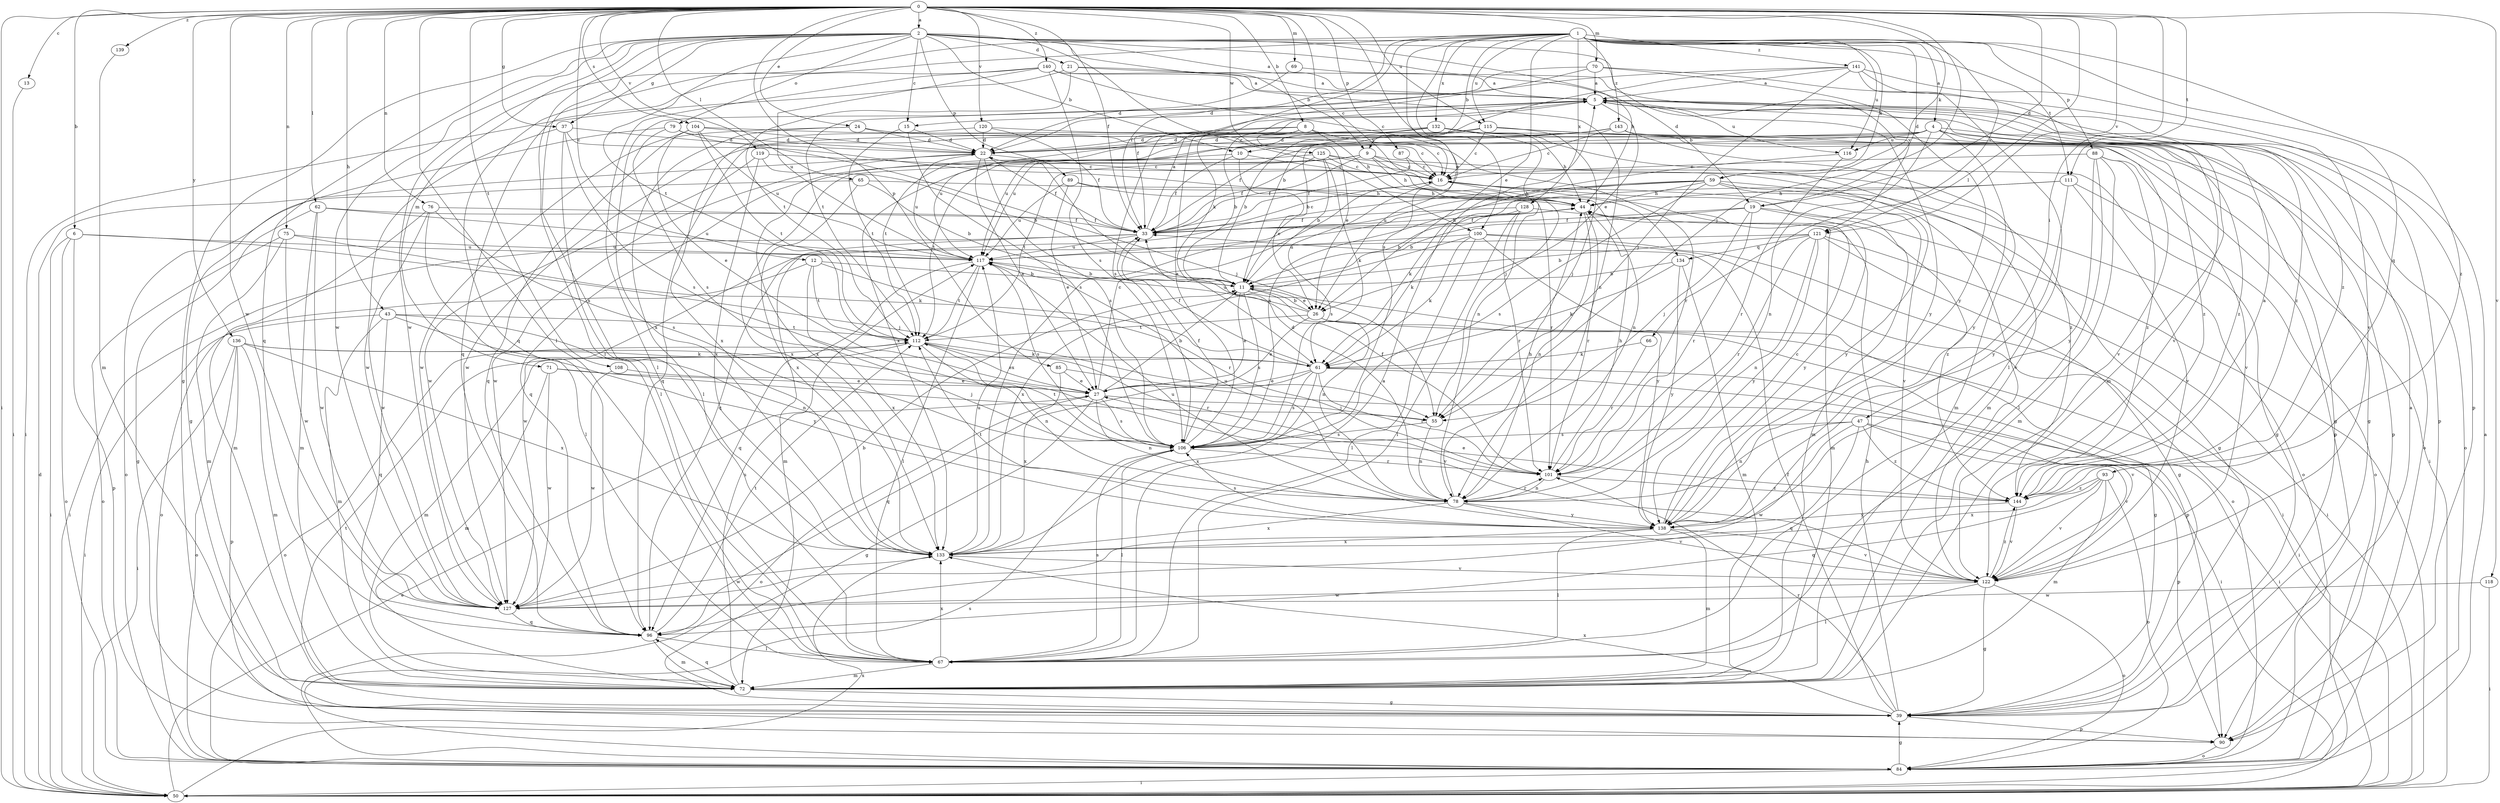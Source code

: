 strict digraph  {
0;
1;
2;
4;
5;
6;
8;
9;
10;
11;
12;
13;
15;
16;
19;
21;
22;
24;
26;
27;
33;
37;
39;
43;
44;
47;
50;
55;
59;
61;
62;
65;
66;
67;
69;
70;
71;
72;
75;
76;
78;
79;
84;
85;
87;
88;
89;
90;
93;
96;
100;
101;
104;
106;
108;
111;
112;
115;
116;
117;
118;
119;
120;
121;
122;
125;
127;
128;
132;
133;
134;
136;
138;
139;
140;
141;
143;
144;
0 -> 2  [label=a];
0 -> 6  [label=b];
0 -> 8  [label=b];
0 -> 12  [label=c];
0 -> 13  [label=c];
0 -> 19  [label=d];
0 -> 24  [label=e];
0 -> 26  [label=e];
0 -> 33  [label=f];
0 -> 37  [label=g];
0 -> 43  [label=h];
0 -> 47  [label=i];
0 -> 50  [label=i];
0 -> 55  [label=j];
0 -> 59  [label=k];
0 -> 62  [label=l];
0 -> 65  [label=l];
0 -> 66  [label=l];
0 -> 67  [label=l];
0 -> 69  [label=m];
0 -> 70  [label=m];
0 -> 75  [label=n];
0 -> 76  [label=n];
0 -> 85  [label=p];
0 -> 87  [label=p];
0 -> 104  [label=s];
0 -> 108  [label=t];
0 -> 111  [label=t];
0 -> 115  [label=u];
0 -> 118  [label=v];
0 -> 119  [label=v];
0 -> 120  [label=v];
0 -> 121  [label=v];
0 -> 125  [label=w];
0 -> 127  [label=w];
0 -> 134  [label=y];
0 -> 136  [label=y];
0 -> 139  [label=z];
0 -> 140  [label=z];
1 -> 4  [label=a];
1 -> 9  [label=b];
1 -> 19  [label=d];
1 -> 26  [label=e];
1 -> 33  [label=f];
1 -> 59  [label=k];
1 -> 61  [label=k];
1 -> 88  [label=p];
1 -> 93  [label=q];
1 -> 96  [label=q];
1 -> 100  [label=r];
1 -> 106  [label=s];
1 -> 115  [label=u];
1 -> 116  [label=u];
1 -> 121  [label=v];
1 -> 127  [label=w];
1 -> 128  [label=x];
1 -> 132  [label=x];
1 -> 141  [label=z];
1 -> 143  [label=z];
1 -> 144  [label=z];
2 -> 5  [label=a];
2 -> 9  [label=b];
2 -> 10  [label=b];
2 -> 15  [label=c];
2 -> 19  [label=d];
2 -> 21  [label=d];
2 -> 37  [label=g];
2 -> 39  [label=g];
2 -> 44  [label=h];
2 -> 67  [label=l];
2 -> 71  [label=m];
2 -> 79  [label=o];
2 -> 89  [label=p];
2 -> 96  [label=q];
2 -> 100  [label=r];
2 -> 111  [label=t];
2 -> 112  [label=t];
2 -> 121  [label=v];
2 -> 127  [label=w];
2 -> 133  [label=x];
4 -> 10  [label=b];
4 -> 33  [label=f];
4 -> 39  [label=g];
4 -> 78  [label=n];
4 -> 84  [label=o];
4 -> 116  [label=u];
4 -> 133  [label=x];
4 -> 138  [label=y];
4 -> 144  [label=z];
5 -> 15  [label=c];
5 -> 26  [label=e];
5 -> 90  [label=p];
5 -> 106  [label=s];
5 -> 116  [label=u];
5 -> 122  [label=v];
5 -> 133  [label=x];
5 -> 138  [label=y];
5 -> 144  [label=z];
6 -> 50  [label=i];
6 -> 55  [label=j];
6 -> 84  [label=o];
6 -> 90  [label=p];
6 -> 117  [label=u];
8 -> 11  [label=b];
8 -> 16  [label=c];
8 -> 22  [label=d];
8 -> 26  [label=e];
8 -> 44  [label=h];
8 -> 117  [label=u];
9 -> 16  [label=c];
9 -> 33  [label=f];
9 -> 44  [label=h];
9 -> 78  [label=n];
9 -> 96  [label=q];
9 -> 112  [label=t];
9 -> 122  [label=v];
9 -> 133  [label=x];
10 -> 16  [label=c];
10 -> 26  [label=e];
10 -> 33  [label=f];
10 -> 133  [label=x];
11 -> 26  [label=e];
11 -> 27  [label=e];
11 -> 44  [label=h];
11 -> 78  [label=n];
11 -> 90  [label=p];
11 -> 106  [label=s];
12 -> 11  [label=b];
12 -> 84  [label=o];
12 -> 101  [label=r];
12 -> 112  [label=t];
12 -> 133  [label=x];
13 -> 50  [label=i];
15 -> 22  [label=d];
15 -> 106  [label=s];
15 -> 112  [label=t];
16 -> 44  [label=h];
16 -> 72  [label=m];
16 -> 106  [label=s];
16 -> 122  [label=v];
19 -> 11  [label=b];
19 -> 33  [label=f];
19 -> 50  [label=i];
19 -> 55  [label=j];
19 -> 101  [label=r];
19 -> 138  [label=y];
21 -> 5  [label=a];
21 -> 50  [label=i];
21 -> 112  [label=t];
21 -> 144  [label=z];
22 -> 16  [label=c];
22 -> 27  [label=e];
22 -> 33  [label=f];
22 -> 106  [label=s];
22 -> 117  [label=u];
22 -> 127  [label=w];
24 -> 22  [label=d];
24 -> 67  [label=l];
24 -> 90  [label=p];
24 -> 96  [label=q];
24 -> 101  [label=r];
26 -> 11  [label=b];
26 -> 27  [label=e];
26 -> 39  [label=g];
26 -> 50  [label=i];
26 -> 112  [label=t];
26 -> 117  [label=u];
27 -> 11  [label=b];
27 -> 16  [label=c];
27 -> 39  [label=g];
27 -> 55  [label=j];
27 -> 78  [label=n];
27 -> 84  [label=o];
27 -> 106  [label=s];
33 -> 5  [label=a];
33 -> 16  [label=c];
33 -> 44  [label=h];
33 -> 50  [label=i];
33 -> 72  [label=m];
33 -> 117  [label=u];
37 -> 22  [label=d];
37 -> 67  [label=l];
37 -> 78  [label=n];
37 -> 106  [label=s];
37 -> 127  [label=w];
39 -> 5  [label=a];
39 -> 33  [label=f];
39 -> 44  [label=h];
39 -> 90  [label=p];
39 -> 101  [label=r];
39 -> 112  [label=t];
39 -> 133  [label=x];
43 -> 50  [label=i];
43 -> 72  [label=m];
43 -> 78  [label=n];
43 -> 96  [label=q];
43 -> 112  [label=t];
43 -> 138  [label=y];
44 -> 33  [label=f];
44 -> 78  [label=n];
44 -> 101  [label=r];
44 -> 144  [label=z];
47 -> 78  [label=n];
47 -> 90  [label=p];
47 -> 96  [label=q];
47 -> 106  [label=s];
47 -> 122  [label=v];
47 -> 127  [label=w];
47 -> 144  [label=z];
50 -> 22  [label=d];
50 -> 27  [label=e];
50 -> 133  [label=x];
55 -> 78  [label=n];
55 -> 106  [label=s];
59 -> 39  [label=g];
59 -> 44  [label=h];
59 -> 61  [label=k];
59 -> 84  [label=o];
59 -> 96  [label=q];
59 -> 106  [label=s];
59 -> 117  [label=u];
59 -> 138  [label=y];
61 -> 27  [label=e];
61 -> 33  [label=f];
61 -> 50  [label=i];
61 -> 96  [label=q];
61 -> 101  [label=r];
61 -> 106  [label=s];
61 -> 122  [label=v];
61 -> 133  [label=x];
62 -> 33  [label=f];
62 -> 39  [label=g];
62 -> 72  [label=m];
62 -> 117  [label=u];
62 -> 127  [label=w];
65 -> 11  [label=b];
65 -> 44  [label=h];
65 -> 84  [label=o];
65 -> 133  [label=x];
66 -> 61  [label=k];
66 -> 101  [label=r];
67 -> 5  [label=a];
67 -> 72  [label=m];
67 -> 106  [label=s];
67 -> 133  [label=x];
69 -> 5  [label=a];
69 -> 22  [label=d];
70 -> 5  [label=a];
70 -> 22  [label=d];
70 -> 33  [label=f];
70 -> 90  [label=p];
70 -> 138  [label=y];
71 -> 27  [label=e];
71 -> 55  [label=j];
71 -> 72  [label=m];
71 -> 127  [label=w];
72 -> 39  [label=g];
72 -> 96  [label=q];
72 -> 117  [label=u];
75 -> 61  [label=k];
75 -> 72  [label=m];
75 -> 84  [label=o];
75 -> 117  [label=u];
75 -> 127  [label=w];
76 -> 33  [label=f];
76 -> 67  [label=l];
76 -> 72  [label=m];
76 -> 106  [label=s];
76 -> 127  [label=w];
78 -> 22  [label=d];
78 -> 44  [label=h];
78 -> 101  [label=r];
78 -> 117  [label=u];
78 -> 122  [label=v];
78 -> 133  [label=x];
78 -> 138  [label=y];
79 -> 22  [label=d];
79 -> 39  [label=g];
79 -> 55  [label=j];
79 -> 106  [label=s];
84 -> 5  [label=a];
84 -> 39  [label=g];
84 -> 50  [label=i];
84 -> 106  [label=s];
85 -> 27  [label=e];
85 -> 50  [label=i];
85 -> 133  [label=x];
87 -> 16  [label=c];
87 -> 33  [label=f];
88 -> 16  [label=c];
88 -> 67  [label=l];
88 -> 72  [label=m];
88 -> 122  [label=v];
88 -> 138  [label=y];
88 -> 144  [label=z];
89 -> 27  [label=e];
89 -> 44  [label=h];
89 -> 101  [label=r];
89 -> 117  [label=u];
90 -> 84  [label=o];
93 -> 72  [label=m];
93 -> 84  [label=o];
93 -> 96  [label=q];
93 -> 122  [label=v];
93 -> 133  [label=x];
93 -> 144  [label=z];
96 -> 67  [label=l];
96 -> 72  [label=m];
96 -> 112  [label=t];
100 -> 50  [label=i];
100 -> 61  [label=k];
100 -> 67  [label=l];
100 -> 84  [label=o];
100 -> 117  [label=u];
100 -> 133  [label=x];
100 -> 138  [label=y];
101 -> 33  [label=f];
101 -> 44  [label=h];
101 -> 78  [label=n];
101 -> 144  [label=z];
104 -> 16  [label=c];
104 -> 22  [label=d];
104 -> 27  [label=e];
104 -> 112  [label=t];
104 -> 117  [label=u];
104 -> 127  [label=w];
106 -> 5  [label=a];
106 -> 33  [label=f];
106 -> 67  [label=l];
106 -> 101  [label=r];
106 -> 112  [label=t];
108 -> 27  [label=e];
108 -> 127  [label=w];
111 -> 44  [label=h];
111 -> 84  [label=o];
111 -> 122  [label=v];
111 -> 133  [label=x];
111 -> 138  [label=y];
112 -> 27  [label=e];
112 -> 61  [label=k];
112 -> 72  [label=m];
112 -> 78  [label=n];
112 -> 84  [label=o];
112 -> 101  [label=r];
115 -> 11  [label=b];
115 -> 16  [label=c];
115 -> 22  [label=d];
115 -> 39  [label=g];
115 -> 55  [label=j];
115 -> 112  [label=t];
115 -> 144  [label=z];
116 -> 101  [label=r];
116 -> 106  [label=s];
117 -> 11  [label=b];
117 -> 67  [label=l];
117 -> 96  [label=q];
117 -> 106  [label=s];
117 -> 112  [label=t];
118 -> 50  [label=i];
118 -> 127  [label=w];
119 -> 11  [label=b];
119 -> 16  [label=c];
119 -> 127  [label=w];
119 -> 133  [label=x];
120 -> 22  [label=d];
120 -> 33  [label=f];
120 -> 122  [label=v];
120 -> 133  [label=x];
121 -> 11  [label=b];
121 -> 39  [label=g];
121 -> 50  [label=i];
121 -> 78  [label=n];
121 -> 101  [label=r];
121 -> 127  [label=w];
121 -> 138  [label=y];
121 -> 134  [label=q];
122 -> 39  [label=g];
122 -> 67  [label=l];
122 -> 84  [label=o];
122 -> 127  [label=w];
122 -> 144  [label=z];
125 -> 11  [label=b];
125 -> 16  [label=c];
125 -> 33  [label=f];
125 -> 39  [label=g];
125 -> 61  [label=k];
125 -> 112  [label=t];
125 -> 144  [label=z];
127 -> 11  [label=b];
127 -> 96  [label=q];
128 -> 33  [label=f];
128 -> 61  [label=k];
128 -> 67  [label=l];
128 -> 72  [label=m];
128 -> 101  [label=r];
132 -> 11  [label=b];
132 -> 22  [label=d];
132 -> 44  [label=h];
132 -> 50  [label=i];
132 -> 55  [label=j];
132 -> 72  [label=m];
132 -> 96  [label=q];
132 -> 117  [label=u];
133 -> 117  [label=u];
133 -> 122  [label=v];
133 -> 127  [label=w];
134 -> 11  [label=b];
134 -> 61  [label=k];
134 -> 72  [label=m];
134 -> 138  [label=y];
136 -> 50  [label=i];
136 -> 61  [label=k];
136 -> 72  [label=m];
136 -> 84  [label=o];
136 -> 90  [label=p];
136 -> 122  [label=v];
136 -> 133  [label=x];
138 -> 16  [label=c];
138 -> 67  [label=l];
138 -> 72  [label=m];
138 -> 106  [label=s];
138 -> 112  [label=t];
138 -> 117  [label=u];
138 -> 122  [label=v];
138 -> 133  [label=x];
139 -> 72  [label=m];
140 -> 5  [label=a];
140 -> 16  [label=c];
140 -> 67  [label=l];
140 -> 78  [label=n];
140 -> 96  [label=q];
140 -> 106  [label=s];
140 -> 117  [label=u];
141 -> 5  [label=a];
141 -> 11  [label=b];
141 -> 55  [label=j];
141 -> 67  [label=l];
141 -> 72  [label=m];
141 -> 112  [label=t];
141 -> 122  [label=v];
143 -> 16  [label=c];
143 -> 22  [label=d];
143 -> 72  [label=m];
143 -> 84  [label=o];
143 -> 90  [label=p];
143 -> 117  [label=u];
143 -> 127  [label=w];
144 -> 5  [label=a];
144 -> 27  [label=e];
144 -> 122  [label=v];
144 -> 138  [label=y];
}

